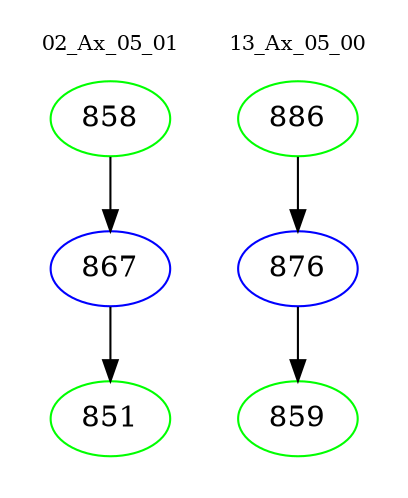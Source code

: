 digraph{
subgraph cluster_0 {
color = white
label = "02_Ax_05_01";
fontsize=10;
T0_858 [label="858", color="green"]
T0_858 -> T0_867 [color="black"]
T0_867 [label="867", color="blue"]
T0_867 -> T0_851 [color="black"]
T0_851 [label="851", color="green"]
}
subgraph cluster_1 {
color = white
label = "13_Ax_05_00";
fontsize=10;
T1_886 [label="886", color="green"]
T1_886 -> T1_876 [color="black"]
T1_876 [label="876", color="blue"]
T1_876 -> T1_859 [color="black"]
T1_859 [label="859", color="green"]
}
}
